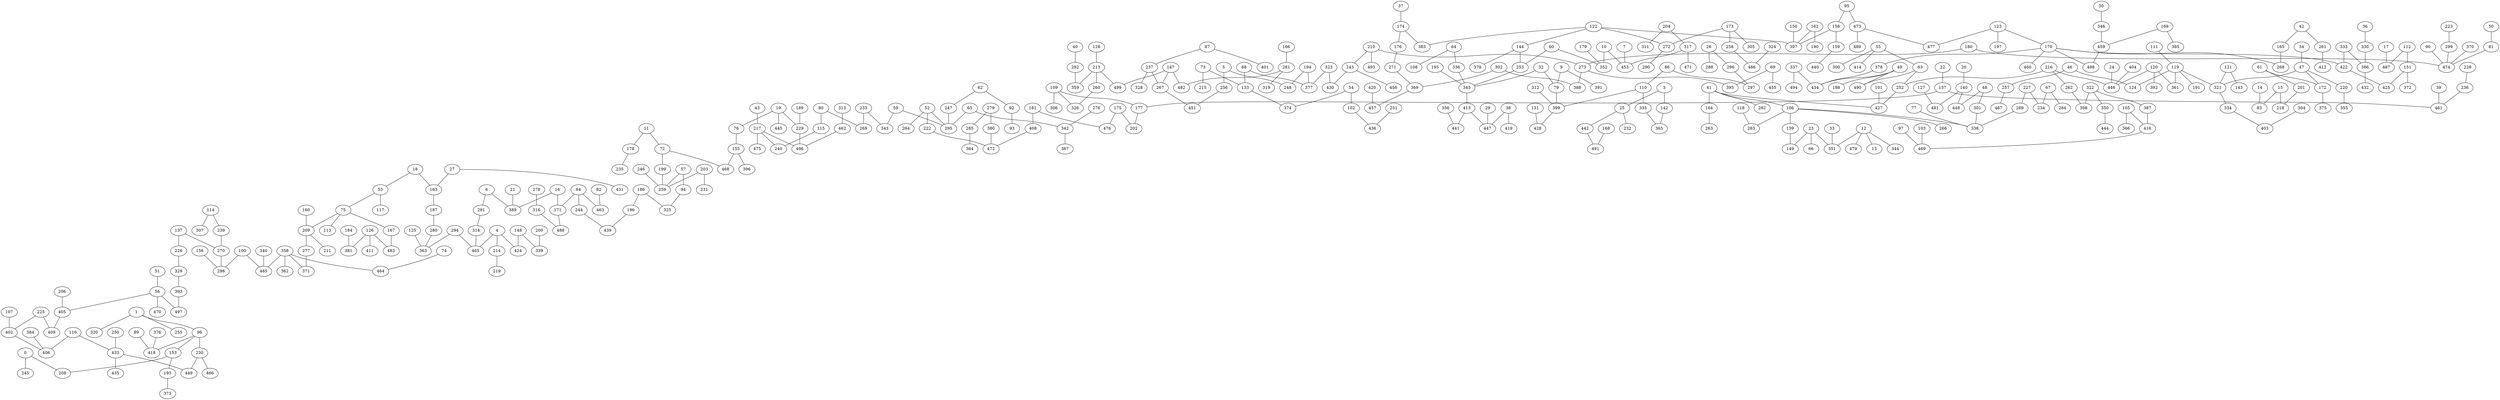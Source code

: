 graph {
  0;
  1;
  3;
  4;
  5;
  6;
  7;
  9;
  10;
  11;
  12;
  13;
  14;
  15;
  16;
  17;
  18;
  19;
  20;
  21;
  22;
  23;
  24;
  25;
  26;
  27;
  29;
  30;
  32;
  33;
  34;
  36;
  37;
  38;
  39;
  40;
  41;
  42;
  43;
  46;
  47;
  48;
  49;
  50;
  51;
  52;
  53;
  54;
  55;
  56;
  57;
  59;
  60;
  61;
  62;
  63;
  64;
  65;
  66;
  67;
  68;
  69;
  72;
  73;
  74;
  75;
  76;
  77;
  79;
  80;
  81;
  82;
  83;
  84;
  86;
  87;
  89;
  90;
  92;
  93;
  94;
  95;
  96;
  97;
  100;
  101;
  102;
  103;
  105;
  106;
  107;
  108;
  109;
  110;
  111;
  112;
  113;
  114;
  115;
  116;
  117;
  118;
  119;
  120;
  121;
  122;
  123;
  124;
  125;
  126;
  127;
  128;
  131;
  133;
  137;
  139;
  140;
  142;
  143;
  144;
  147;
  148;
  149;
  150;
  151;
  153;
  155;
  156;
  157;
  158;
  159;
  160;
  162;
  163;
  164;
  165;
  166;
  167;
  168;
  169;
  170;
  171;
  172;
  173;
  174;
  175;
  176;
  177;
  178;
  179;
  180;
  181;
  184;
  186;
  187;
  188;
  189;
  190;
  191;
  193;
  194;
  195;
  196;
  197;
  199;
  200;
  201;
  202;
  203;
  204;
  206;
  208;
  209;
  210;
  211;
  213;
  214;
  215;
  216;
  217;
  218;
  219;
  220;
  222;
  223;
  225;
  226;
  227;
  228;
  229;
  230;
  231;
  232;
  233;
  234;
  235;
  236;
  237;
  239;
  240;
  243;
  244;
  245;
  246;
  247;
  248;
  250;
  251;
  252;
  253;
  255;
  256;
  257;
  258;
  259;
  260;
  261;
  262;
  263;
  264;
  266;
  267;
  268;
  269;
  270;
  271;
  272;
  273;
  276;
  277;
  278;
  279;
  280;
  281;
  282;
  283;
  284;
  285;
  288;
  289;
  290;
  291;
  292;
  294;
  295;
  296;
  297;
  298;
  299;
  300;
  301;
  302;
  304;
  305;
  306;
  307;
  311;
  312;
  313;
  314;
  316;
  317;
  319;
  320;
  321;
  322;
  323;
  324;
  325;
  326;
  328;
  329;
  330;
  333;
  334;
  335;
  336;
  337;
  338;
  339;
  340;
  342;
  343;
  344;
  345;
  346;
  350;
  351;
  352;
  355;
  356;
  358;
  359;
  361;
  362;
  363;
  364;
  365;
  366;
  367;
  369;
  370;
  371;
  372;
  373;
  374;
  375;
  376;
  377;
  378;
  379;
  380;
  381;
  383;
  384;
  385;
  386;
  387;
  388;
  389;
  391;
  392;
  393;
  395;
  396;
  397;
  398;
  399;
  401;
  402;
  403;
  404;
  405;
  406;
  408;
  409;
  411;
  412;
  413;
  414;
  416;
  418;
  419;
  420;
  422;
  424;
  425;
  427;
  428;
  430;
  431;
  432;
  433;
  434;
  435;
  436;
  439;
  440;
  441;
  442;
  444;
  445;
  446;
  447;
  448;
  449;
  451;
  453;
  455;
  456;
  457;
  459;
  460;
  461;
  462;
  463;
  464;
  465;
  466;
  467;
  468;
  469;
  470;
  471;
  472;
  473;
  474;
  475;
  476;
  477;
  479;
  481;
  482;
  483;
  485;
  486;
  487;
  488;
  489;
  490;
  491;
  493;
  494;
  496;
  497;
  498;
  499;
  0 -- 208;
  0 -- 245;
  1 -- 96;
  1 -- 320;
  1 -- 255;
  3 -- 25;
  3 -- 142;
  4 -- 465;
  4 -- 214;
  4 -- 424;
  5 -- 256;
  5 -- 248;
  6 -- 291;
  6 -- 389;
  7 -- 453;
  9 -- 391;
  9 -- 79;
  10 -- 352;
  10 -- 453;
  11 -- 178;
  11 -- 72;
  12 -- 344;
  12 -- 13;
  12 -- 351;
  12 -- 479;
  14 -- 83;
  15 -- 83;
  15 -- 218;
  16 -- 389;
  16 -- 171;
  17 -- 487;
  18 -- 163;
  18 -- 53;
  19 -- 229;
  19 -- 76;
  19 -- 445;
  20 -- 140;
  21 -- 389;
  22 -- 157;
  23 -- 66;
  23 -- 149;
  23 -- 351;
  24 -- 446;
  25 -- 232;
  25 -- 442;
  26 -- 288;
  26 -- 296;
  27 -- 163;
  27 -- 431;
  29 -- 447;
  30 -- 346;
  32 -- 345;
  32 -- 79;
  33 -- 351;
  34 -- 47;
  36 -- 330;
  37 -- 174;
  38 -- 419;
  38 -- 447;
  39 -- 461;
  40 -- 292;
  41 -- 164;
  41 -- 106;
  41 -- 282;
  41 -- 427;
  42 -- 165;
  42 -- 261;
  43 -- 217;
  46 -- 257;
  46 -- 124;
  47 -- 321;
  47 -- 172;
  47 -- 220;
  48 -- 448;
  48 -- 301;
  49 -- 434;
  49 -- 490;
  49 -- 188;
  50 -- 81;
  51 -- 56;
  52 -- 295;
  52 -- 264;
  52 -- 222;
  53 -- 117;
  53 -- 75;
  54 -- 374;
  54 -- 102;
  55 -- 300;
  55 -- 414;
  55 -- 63;
  56 -- 497;
  56 -- 405;
  56 -- 470;
  57 -- 259;
  57 -- 94;
  59 -- 343;
  59 -- 295;
  60 -- 352;
  60 -- 253;
  61 -- 201;
  61 -- 172;
  62 -- 247;
  62 -- 92;
  63 -- 490;
  63 -- 252;
  64 -- 336;
  64 -- 108;
  65 -- 342;
  65 -- 295;
  67 -- 234;
  67 -- 284;
  68 -- 133;
  68 -- 377;
  69 -- 455;
  69 -- 395;
  72 -- 468;
  72 -- 199;
  73 -- 133;
  73 -- 215;
  74 -- 464;
  75 -- 209;
  75 -- 113;
  75 -- 167;
  76 -- 155;
  77 -- 338;
  79 -- 399;
  80 -- 115;
  80 -- 269;
  81 -- 474;
  82 -- 463;
  84 -- 244;
  84 -- 171;
  84 -- 463;
  86 -- 297;
  86 -- 110;
  87 -- 401;
  87 -- 237;
  89 -- 418;
  90 -- 474;
  92 -- 93;
  94 -- 325;
  95 -- 473;
  95 -- 158;
  96 -- 418;
  96 -- 230;
  96 -- 153;
  97 -- 469;
  100 -- 485;
  100 -- 298;
  101 -- 427;
  102 -- 436;
  103 -- 469;
  105 -- 416;
  105 -- 366;
  106 -- 338;
  106 -- 266;
  106 -- 139;
  106 -- 283;
  107 -- 402;
  109 -- 177;
  109 -- 306;
  109 -- 326;
  110 -- 399;
  110 -- 335;
  111 -- 119;
  112 -- 151;
  112 -- 487;
  114 -- 307;
  114 -- 239;
  115 -- 240;
  116 -- 433;
  116 -- 406;
  118 -- 283;
  119 -- 321;
  119 -- 361;
  119 -- 124;
  119 -- 191;
  120 -- 392;
  120 -- 361;
  120 -- 446;
  121 -- 321;
  121 -- 143;
  122 -- 144;
  122 -- 272;
  122 -- 397;
  122 -- 383;
  123 -- 197;
  123 -- 170;
  123 -- 477;
  125 -- 363;
  126 -- 483;
  126 -- 411;
  126 -- 381;
  127 -- 481;
  128 -- 213;
  131 -- 428;
  133 -- 374;
  137 -- 226;
  137 -- 270;
  139 -- 149;
  140 -- 448;
  140 -- 481;
  142 -- 365;
  144 -- 379;
  144 -- 253;
  147 -- 482;
  147 -- 499;
  147 -- 267;
  148 -- 339;
  148 -- 424;
  150 -- 397;
  151 -- 372;
  151 -- 425;
  153 -- 208;
  153 -- 193;
  155 -- 468;
  155 -- 396;
  156 -- 298;
  157 -- 177;
  157 -- 461;
  158 -- 397;
  158 -- 159;
  159 -- 440;
  160 -- 209;
  162 -- 397;
  162 -- 190;
  163 -- 187;
  164 -- 263;
  165 -- 268;
  166 -- 281;
  167 -- 483;
  168 -- 491;
  169 -- 385;
  169 -- 459;
  170 -- 498;
  170 -- 422;
  170 -- 378;
  170 -- 268;
  170 -- 460;
  171 -- 488;
  172 -- 375;
  173 -- 272;
  173 -- 305;
  173 -- 258;
  174 -- 176;
  174 -- 383;
  175 -- 202;
  175 -- 476;
  176 -- 271;
  177 -- 202;
  178 -- 235;
  179 -- 352;
  180 -- 273;
  180 -- 474;
  181 -- 408;
  181 -- 476;
  184 -- 381;
  186 -- 196;
  186 -- 325;
  187 -- 280;
  189 -- 229;
  193 -- 373;
  194 -- 248;
  194 -- 377;
  195 -- 345;
  196 -- 439;
  199 -- 259;
  200 -- 339;
  201 -- 218;
  203 -- 259;
  203 -- 231;
  204 -- 311;
  204 -- 317;
  206 -- 405;
  209 -- 211;
  209 -- 277;
  210 -- 273;
  210 -- 243;
  210 -- 493;
  213 -- 499;
  213 -- 260;
  213 -- 359;
  214 -- 219;
  216 -- 262;
  216 -- 252;
  216 -- 446;
  217 -- 496;
  217 -- 240;
  217 -- 475;
  220 -- 355;
  222 -- 472;
  223 -- 299;
  225 -- 402;
  225 -- 409;
  226 -- 329;
  227 -- 289;
  227 -- 234;
  228 -- 236;
  229 -- 496;
  230 -- 449;
  230 -- 466;
  233 -- 343;
  233 -- 269;
  236 -- 461;
  237 -- 328;
  237 -- 267;
  239 -- 270;
  243 -- 456;
  243 -- 430;
  244 -- 439;
  246 -- 259;
  247 -- 295;
  250 -- 433;
  251 -- 436;
  252 -- 427;
  253 -- 345;
  256 -- 451;
  257 -- 467;
  258 -- 486;
  260 -- 326;
  261 -- 412;
  262 -- 398;
  267 -- 451;
  270 -- 298;
  271 -- 369;
  272 -- 290;
  273 -- 388;
  273 -- 395;
  276 -- 342;
  277 -- 371;
  278 -- 316;
  279 -- 380;
  279 -- 285;
  280 -- 363;
  281 -- 482;
  281 -- 319;
  285 -- 364;
  289 -- 338;
  291 -- 314;
  292 -- 359;
  294 -- 465;
  294 -- 363;
  296 -- 297;
  299 -- 474;
  301 -- 338;
  302 -- 369;
  302 -- 388;
  304 -- 403;
  312 -- 399;
  313 -- 462;
  314 -- 465;
  316 -- 488;
  317 -- 453;
  317 -- 471;
  321 -- 334;
  322 -- 387;
  322 -- 398;
  322 -- 350;
  323 -- 377;
  323 -- 430;
  324 -- 486;
  329 -- 393;
  330 -- 386;
  333 -- 386;
  333 -- 422;
  334 -- 403;
  335 -- 365;
  336 -- 345;
  337 -- 434;
  337 -- 494;
  340 -- 485;
  342 -- 367;
  345 -- 413;
  346 -- 459;
  350 -- 444;
  356 -- 441;
  358 -- 464;
  358 -- 371;
  358 -- 485;
  358 -- 362;
  369 -- 457;
  370 -- 474;
  376 -- 418;
  378 -- 434;
  380 -- 472;
  384 -- 406;
  386 -- 432;
  387 -- 416;
  393 -- 497;
  399 -- 428;
  402 -- 406;
  404 -- 446;
  405 -- 409;
  408 -- 472;
  413 -- 441;
  413 -- 447;
  416 -- 469;
  420 -- 457;
  422 -- 425;
  433 -- 449;
  433 -- 435;
  442 -- 491;
  459 -- 498;
  462 -- 496;
  473 -- 489;
  473 -- 477;
}